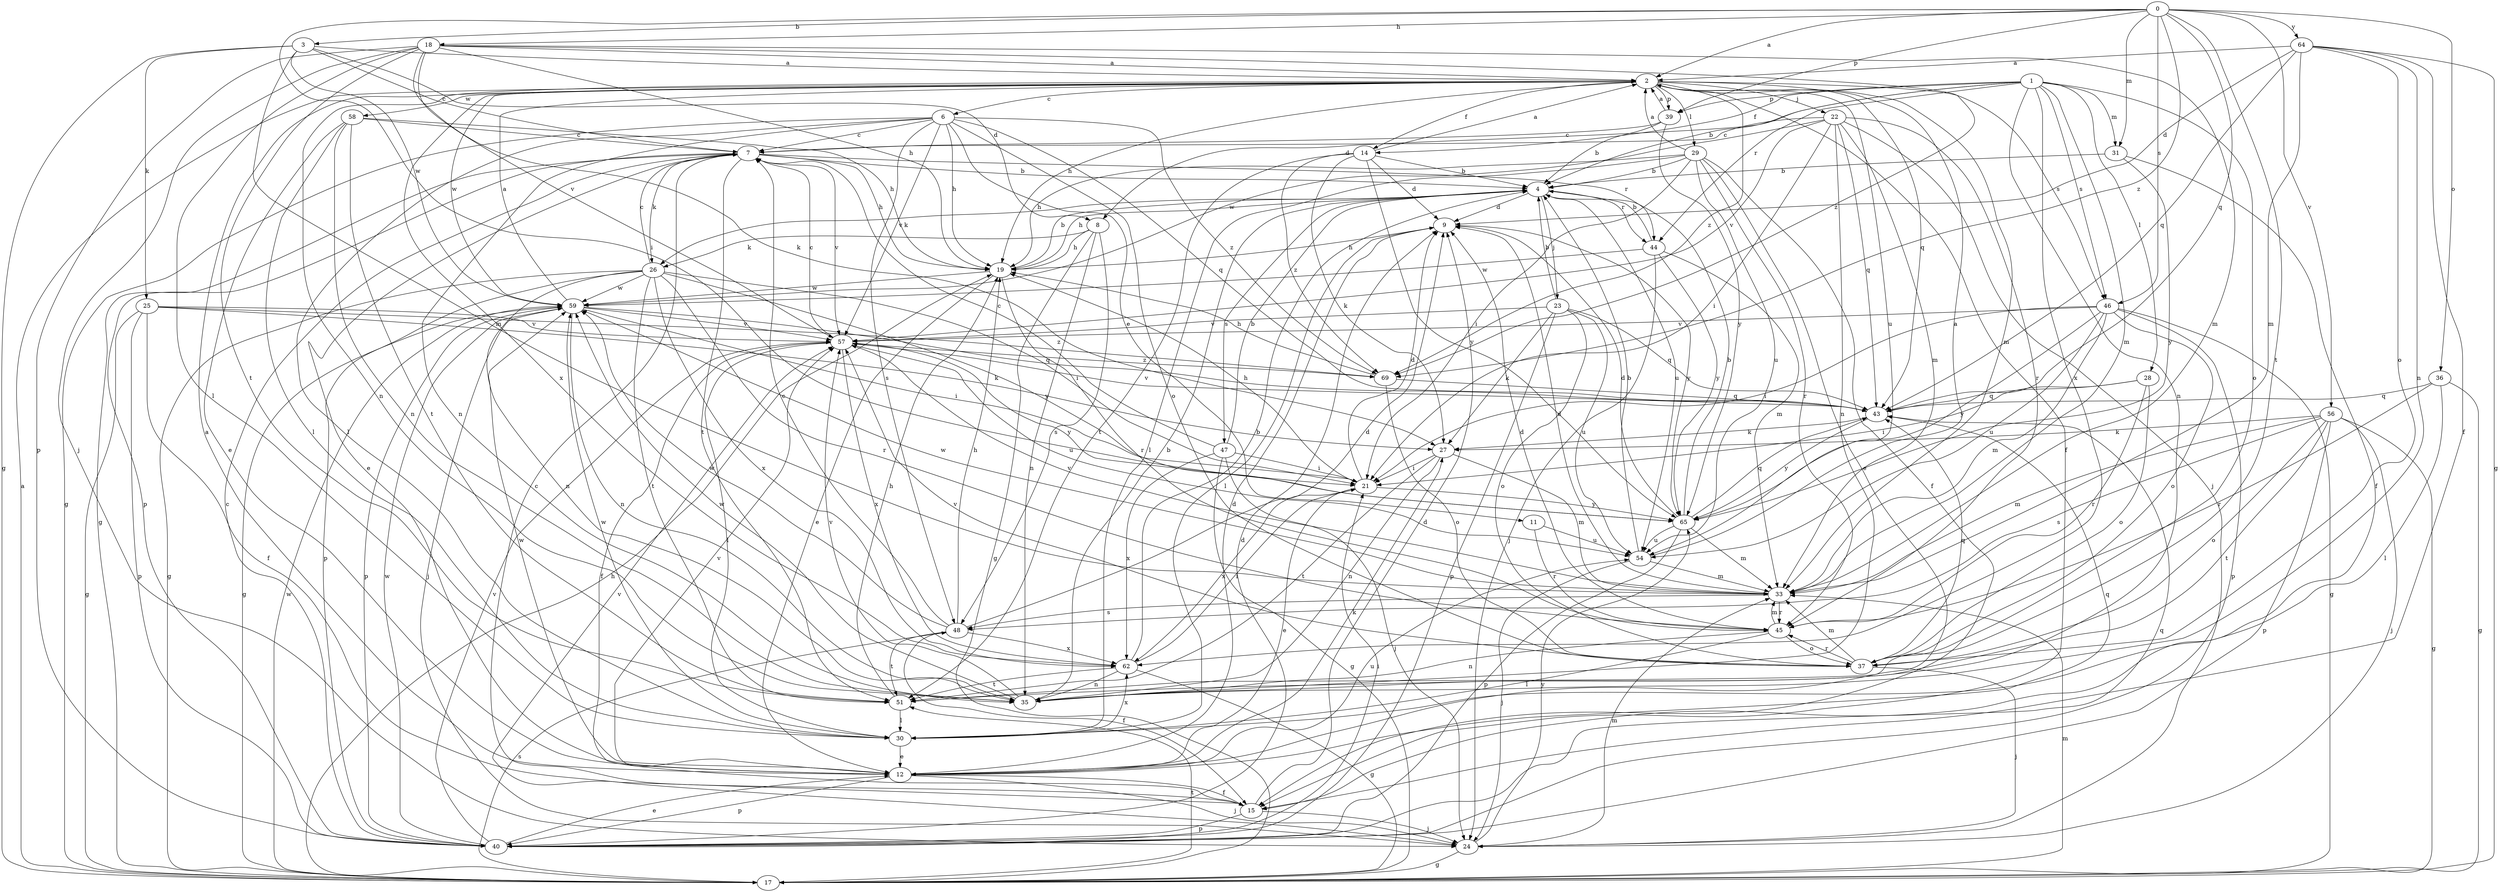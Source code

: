 strict digraph  {
0;
1;
2;
3;
4;
6;
7;
8;
9;
11;
12;
14;
15;
17;
18;
19;
21;
22;
23;
24;
25;
26;
27;
28;
29;
30;
31;
33;
35;
36;
37;
39;
40;
43;
44;
45;
46;
47;
48;
51;
54;
56;
57;
58;
59;
62;
64;
65;
69;
0 -> 2  [label=a];
0 -> 3  [label=b];
0 -> 18  [label=h];
0 -> 21  [label=i];
0 -> 31  [label=m];
0 -> 36  [label=o];
0 -> 39  [label=p];
0 -> 43  [label=q];
0 -> 46  [label=s];
0 -> 51  [label=t];
0 -> 56  [label=v];
0 -> 64  [label=y];
0 -> 69  [label=z];
1 -> 4  [label=b];
1 -> 8  [label=d];
1 -> 14  [label=f];
1 -> 28  [label=l];
1 -> 31  [label=m];
1 -> 33  [label=m];
1 -> 35  [label=n];
1 -> 37  [label=o];
1 -> 39  [label=p];
1 -> 44  [label=r];
1 -> 46  [label=s];
1 -> 62  [label=x];
2 -> 6  [label=c];
2 -> 14  [label=f];
2 -> 15  [label=f];
2 -> 19  [label=h];
2 -> 22  [label=j];
2 -> 29  [label=l];
2 -> 33  [label=m];
2 -> 35  [label=n];
2 -> 39  [label=p];
2 -> 43  [label=q];
2 -> 46  [label=s];
2 -> 54  [label=u];
2 -> 58  [label=w];
2 -> 59  [label=w];
2 -> 62  [label=x];
2 -> 69  [label=z];
3 -> 2  [label=a];
3 -> 7  [label=c];
3 -> 8  [label=d];
3 -> 17  [label=g];
3 -> 25  [label=k];
3 -> 33  [label=m];
3 -> 59  [label=w];
4 -> 9  [label=d];
4 -> 19  [label=h];
4 -> 23  [label=j];
4 -> 26  [label=k];
4 -> 44  [label=r];
4 -> 47  [label=s];
4 -> 54  [label=u];
6 -> 7  [label=c];
6 -> 11  [label=e];
6 -> 17  [label=g];
6 -> 19  [label=h];
6 -> 30  [label=l];
6 -> 35  [label=n];
6 -> 37  [label=o];
6 -> 43  [label=q];
6 -> 48  [label=s];
6 -> 57  [label=v];
6 -> 69  [label=z];
7 -> 4  [label=b];
7 -> 12  [label=e];
7 -> 17  [label=g];
7 -> 19  [label=h];
7 -> 26  [label=k];
7 -> 40  [label=p];
7 -> 44  [label=r];
7 -> 51  [label=t];
7 -> 57  [label=v];
8 -> 17  [label=g];
8 -> 19  [label=h];
8 -> 26  [label=k];
8 -> 35  [label=n];
8 -> 48  [label=s];
9 -> 19  [label=h];
9 -> 30  [label=l];
9 -> 65  [label=y];
11 -> 45  [label=r];
11 -> 54  [label=u];
12 -> 2  [label=a];
12 -> 9  [label=d];
12 -> 15  [label=f];
12 -> 24  [label=j];
12 -> 27  [label=k];
12 -> 40  [label=p];
12 -> 43  [label=q];
12 -> 54  [label=u];
12 -> 57  [label=v];
12 -> 59  [label=w];
14 -> 2  [label=a];
14 -> 4  [label=b];
14 -> 9  [label=d];
14 -> 27  [label=k];
14 -> 51  [label=t];
14 -> 65  [label=y];
14 -> 69  [label=z];
15 -> 7  [label=c];
15 -> 9  [label=d];
15 -> 24  [label=j];
15 -> 40  [label=p];
17 -> 2  [label=a];
17 -> 19  [label=h];
17 -> 33  [label=m];
17 -> 48  [label=s];
17 -> 51  [label=t];
17 -> 59  [label=w];
18 -> 2  [label=a];
18 -> 19  [label=h];
18 -> 24  [label=j];
18 -> 27  [label=k];
18 -> 30  [label=l];
18 -> 33  [label=m];
18 -> 40  [label=p];
18 -> 51  [label=t];
18 -> 57  [label=v];
18 -> 69  [label=z];
19 -> 4  [label=b];
19 -> 12  [label=e];
19 -> 45  [label=r];
19 -> 59  [label=w];
21 -> 9  [label=d];
21 -> 12  [label=e];
21 -> 19  [label=h];
21 -> 62  [label=x];
21 -> 65  [label=y];
22 -> 7  [label=c];
22 -> 21  [label=i];
22 -> 24  [label=j];
22 -> 33  [label=m];
22 -> 35  [label=n];
22 -> 43  [label=q];
22 -> 45  [label=r];
22 -> 57  [label=v];
22 -> 59  [label=w];
23 -> 4  [label=b];
23 -> 27  [label=k];
23 -> 37  [label=o];
23 -> 40  [label=p];
23 -> 43  [label=q];
23 -> 54  [label=u];
23 -> 57  [label=v];
24 -> 17  [label=g];
24 -> 33  [label=m];
24 -> 57  [label=v];
24 -> 65  [label=y];
25 -> 15  [label=f];
25 -> 17  [label=g];
25 -> 27  [label=k];
25 -> 40  [label=p];
25 -> 57  [label=v];
25 -> 69  [label=z];
26 -> 7  [label=c];
26 -> 17  [label=g];
26 -> 21  [label=i];
26 -> 35  [label=n];
26 -> 40  [label=p];
26 -> 45  [label=r];
26 -> 51  [label=t];
26 -> 59  [label=w];
26 -> 62  [label=x];
26 -> 65  [label=y];
27 -> 21  [label=i];
27 -> 33  [label=m];
27 -> 35  [label=n];
27 -> 51  [label=t];
28 -> 21  [label=i];
28 -> 37  [label=o];
28 -> 43  [label=q];
28 -> 45  [label=r];
29 -> 2  [label=a];
29 -> 4  [label=b];
29 -> 12  [label=e];
29 -> 15  [label=f];
29 -> 19  [label=h];
29 -> 21  [label=i];
29 -> 30  [label=l];
29 -> 45  [label=r];
29 -> 54  [label=u];
30 -> 12  [label=e];
30 -> 59  [label=w];
30 -> 62  [label=x];
31 -> 4  [label=b];
31 -> 15  [label=f];
31 -> 65  [label=y];
33 -> 9  [label=d];
33 -> 45  [label=r];
33 -> 48  [label=s];
33 -> 57  [label=v];
33 -> 59  [label=w];
35 -> 4  [label=b];
35 -> 57  [label=v];
35 -> 59  [label=w];
36 -> 17  [label=g];
36 -> 30  [label=l];
36 -> 43  [label=q];
36 -> 45  [label=r];
37 -> 24  [label=j];
37 -> 33  [label=m];
37 -> 43  [label=q];
37 -> 45  [label=r];
37 -> 57  [label=v];
39 -> 2  [label=a];
39 -> 4  [label=b];
39 -> 7  [label=c];
39 -> 65  [label=y];
40 -> 7  [label=c];
40 -> 9  [label=d];
40 -> 12  [label=e];
40 -> 21  [label=i];
40 -> 43  [label=q];
40 -> 57  [label=v];
40 -> 59  [label=w];
43 -> 27  [label=k];
43 -> 57  [label=v];
43 -> 65  [label=y];
44 -> 4  [label=b];
44 -> 24  [label=j];
44 -> 33  [label=m];
44 -> 59  [label=w];
44 -> 65  [label=y];
45 -> 9  [label=d];
45 -> 30  [label=l];
45 -> 33  [label=m];
45 -> 35  [label=n];
45 -> 37  [label=o];
46 -> 17  [label=g];
46 -> 21  [label=i];
46 -> 33  [label=m];
46 -> 37  [label=o];
46 -> 40  [label=p];
46 -> 54  [label=u];
46 -> 57  [label=v];
46 -> 65  [label=y];
47 -> 4  [label=b];
47 -> 7  [label=c];
47 -> 17  [label=g];
47 -> 21  [label=i];
47 -> 24  [label=j];
47 -> 62  [label=x];
48 -> 7  [label=c];
48 -> 9  [label=d];
48 -> 15  [label=f];
48 -> 19  [label=h];
48 -> 51  [label=t];
48 -> 59  [label=w];
48 -> 62  [label=x];
51 -> 19  [label=h];
51 -> 30  [label=l];
54 -> 2  [label=a];
54 -> 4  [label=b];
54 -> 24  [label=j];
54 -> 33  [label=m];
56 -> 17  [label=g];
56 -> 24  [label=j];
56 -> 27  [label=k];
56 -> 33  [label=m];
56 -> 37  [label=o];
56 -> 40  [label=p];
56 -> 48  [label=s];
56 -> 51  [label=t];
57 -> 7  [label=c];
57 -> 15  [label=f];
57 -> 30  [label=l];
57 -> 54  [label=u];
57 -> 62  [label=x];
57 -> 65  [label=y];
57 -> 69  [label=z];
58 -> 7  [label=c];
58 -> 12  [label=e];
58 -> 19  [label=h];
58 -> 30  [label=l];
58 -> 35  [label=n];
58 -> 51  [label=t];
59 -> 2  [label=a];
59 -> 17  [label=g];
59 -> 21  [label=i];
59 -> 24  [label=j];
59 -> 35  [label=n];
59 -> 40  [label=p];
59 -> 43  [label=q];
59 -> 57  [label=v];
62 -> 4  [label=b];
62 -> 17  [label=g];
62 -> 21  [label=i];
62 -> 35  [label=n];
62 -> 51  [label=t];
64 -> 2  [label=a];
64 -> 9  [label=d];
64 -> 15  [label=f];
64 -> 17  [label=g];
64 -> 33  [label=m];
64 -> 35  [label=n];
64 -> 37  [label=o];
64 -> 43  [label=q];
65 -> 4  [label=b];
65 -> 9  [label=d];
65 -> 33  [label=m];
65 -> 40  [label=p];
65 -> 43  [label=q];
65 -> 54  [label=u];
69 -> 19  [label=h];
69 -> 37  [label=o];
69 -> 43  [label=q];
}

